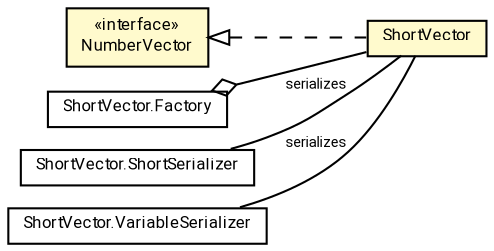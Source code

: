 #!/usr/local/bin/dot
#
# Class diagram 
# Generated by UMLGraph version R5_7_2-60-g0e99a6 (http://www.spinellis.gr/umlgraph/)
#

digraph G {
	graph [fontnames="svg"]
	edge [fontname="Roboto",fontsize=7,labelfontname="Roboto",labelfontsize=7,color="black"];
	node [fontname="Roboto",fontcolor="black",fontsize=8,shape=plaintext,margin=0,width=0,height=0];
	nodesep=0.15;
	ranksep=0.25;
	rankdir=LR;
	// de.lmu.ifi.dbs.elki.data.NumberVector
	c9317362 [label=<<table title="de.lmu.ifi.dbs.elki.data.NumberVector" border="0" cellborder="1" cellspacing="0" cellpadding="2" bgcolor="LemonChiffon" href="NumberVector.html" target="_parent">
		<tr><td><table border="0" cellspacing="0" cellpadding="1">
		<tr><td align="center" balign="center"> &#171;interface&#187; </td></tr>
		<tr><td align="center" balign="center"> <font face="Roboto">NumberVector</font> </td></tr>
		</table></td></tr>
		</table>>, URL="NumberVector.html"];
	// de.lmu.ifi.dbs.elki.data.ShortVector
	c9317421 [label=<<table title="de.lmu.ifi.dbs.elki.data.ShortVector" border="0" cellborder="1" cellspacing="0" cellpadding="2" bgcolor="lemonChiffon" href="ShortVector.html" target="_parent">
		<tr><td><table border="0" cellspacing="0" cellpadding="1">
		<tr><td align="center" balign="center"> <font face="Roboto">ShortVector</font> </td></tr>
		</table></td></tr>
		</table>>, URL="ShortVector.html"];
	// de.lmu.ifi.dbs.elki.data.ShortVector.Factory
	c9317422 [label=<<table title="de.lmu.ifi.dbs.elki.data.ShortVector.Factory" border="0" cellborder="1" cellspacing="0" cellpadding="2" href="ShortVector.Factory.html" target="_parent">
		<tr><td><table border="0" cellspacing="0" cellpadding="1">
		<tr><td align="center" balign="center"> <font face="Roboto">ShortVector.Factory</font> </td></tr>
		</table></td></tr>
		</table>>, URL="ShortVector.Factory.html"];
	// de.lmu.ifi.dbs.elki.data.ShortVector.ShortSerializer
	c9317424 [label=<<table title="de.lmu.ifi.dbs.elki.data.ShortVector.ShortSerializer" border="0" cellborder="1" cellspacing="0" cellpadding="2" href="ShortVector.ShortSerializer.html" target="_parent">
		<tr><td><table border="0" cellspacing="0" cellpadding="1">
		<tr><td align="center" balign="center"> <font face="Roboto">ShortVector.ShortSerializer</font> </td></tr>
		</table></td></tr>
		</table>>, URL="ShortVector.ShortSerializer.html"];
	// de.lmu.ifi.dbs.elki.data.ShortVector.VariableSerializer
	c9317425 [label=<<table title="de.lmu.ifi.dbs.elki.data.ShortVector.VariableSerializer" border="0" cellborder="1" cellspacing="0" cellpadding="2" href="ShortVector.VariableSerializer.html" target="_parent">
		<tr><td><table border="0" cellspacing="0" cellpadding="1">
		<tr><td align="center" balign="center"> <font face="Roboto">ShortVector.VariableSerializer</font> </td></tr>
		</table></td></tr>
		</table>>, URL="ShortVector.VariableSerializer.html"];
	// de.lmu.ifi.dbs.elki.data.ShortVector implements de.lmu.ifi.dbs.elki.data.NumberVector
	c9317362 -> c9317421 [arrowtail=empty,style=dashed,dir=back,weight=9];
	// de.lmu.ifi.dbs.elki.data.ShortVector.Factory has de.lmu.ifi.dbs.elki.data.ShortVector
	c9317422 -> c9317421 [arrowhead=none,arrowtail=ediamond,dir=back,weight=4];
	// de.lmu.ifi.dbs.elki.data.ShortVector.ShortSerializer assoc de.lmu.ifi.dbs.elki.data.ShortVector
	c9317424 -> c9317421 [arrowhead=none,weight=2,label="serializes"];
	// de.lmu.ifi.dbs.elki.data.ShortVector.VariableSerializer assoc de.lmu.ifi.dbs.elki.data.ShortVector
	c9317425 -> c9317421 [arrowhead=none,weight=2,label="serializes"];
}

